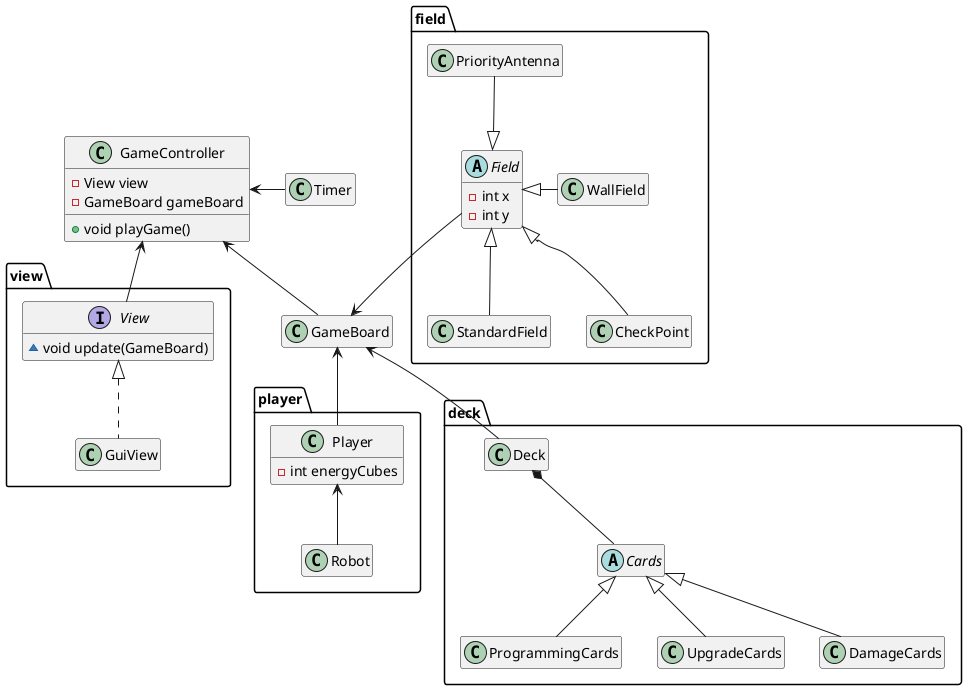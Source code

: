 @startuml
hide empty members



class GameBoard {
}
class Timer {

}
package player {
	class Player {
		- int energyCubes
	}
	class Robot {

	}
	
}



package deck {
	class Deck {
	}
	abstract class Cards{
		
	}
	class ProgrammingCards{
		
	}
	class UpgradeCards{
		
	}
	class DamageCards{
		
	}
}


package field {

	abstract class Field {
		- int x
		- int y
	}
	class StandardField {

	}
	class WallField {

	}


	class CheckPoint {

	}
	class PriorityAntenna {

	}

}
class GameController {
	- View view
	- GameBoard gameBoard
	+ void playGame()
}



package view {
	class GuiView { }

	interface View {
		~ void update(GameBoard)
	}
}

Player <-- Robot
GameController <-right- Timer
GameController <-- GameBoard
GameController <-- View
GameBoard <-- Player
GameBoard <-up- Field
View <|.. GuiView
Field <|-up- PriorityAntenna
Field <|-down- CheckPoint
Field <|-down- StandardField
Field <|-right- WallField
GameBoard <-- Deck
Deck *-- Cards
Cards <|-- ProgrammingCards
Cards <|-- UpgradeCards
Cards <|-- DamageCards

@enduml